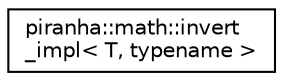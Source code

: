 digraph "Graphical Class Hierarchy"
{
  edge [fontname="Helvetica",fontsize="10",labelfontname="Helvetica",labelfontsize="10"];
  node [fontname="Helvetica",fontsize="10",shape=record];
  rankdir="LR";
  Node0 [label="piranha::math::invert\l_impl\< T, typename \>",height=0.2,width=0.4,color="black", fillcolor="white", style="filled",URL="$structpiranha_1_1math_1_1invert__impl.html",tooltip="Default functor for the implementation of piranha::math::invert(). "];
}

